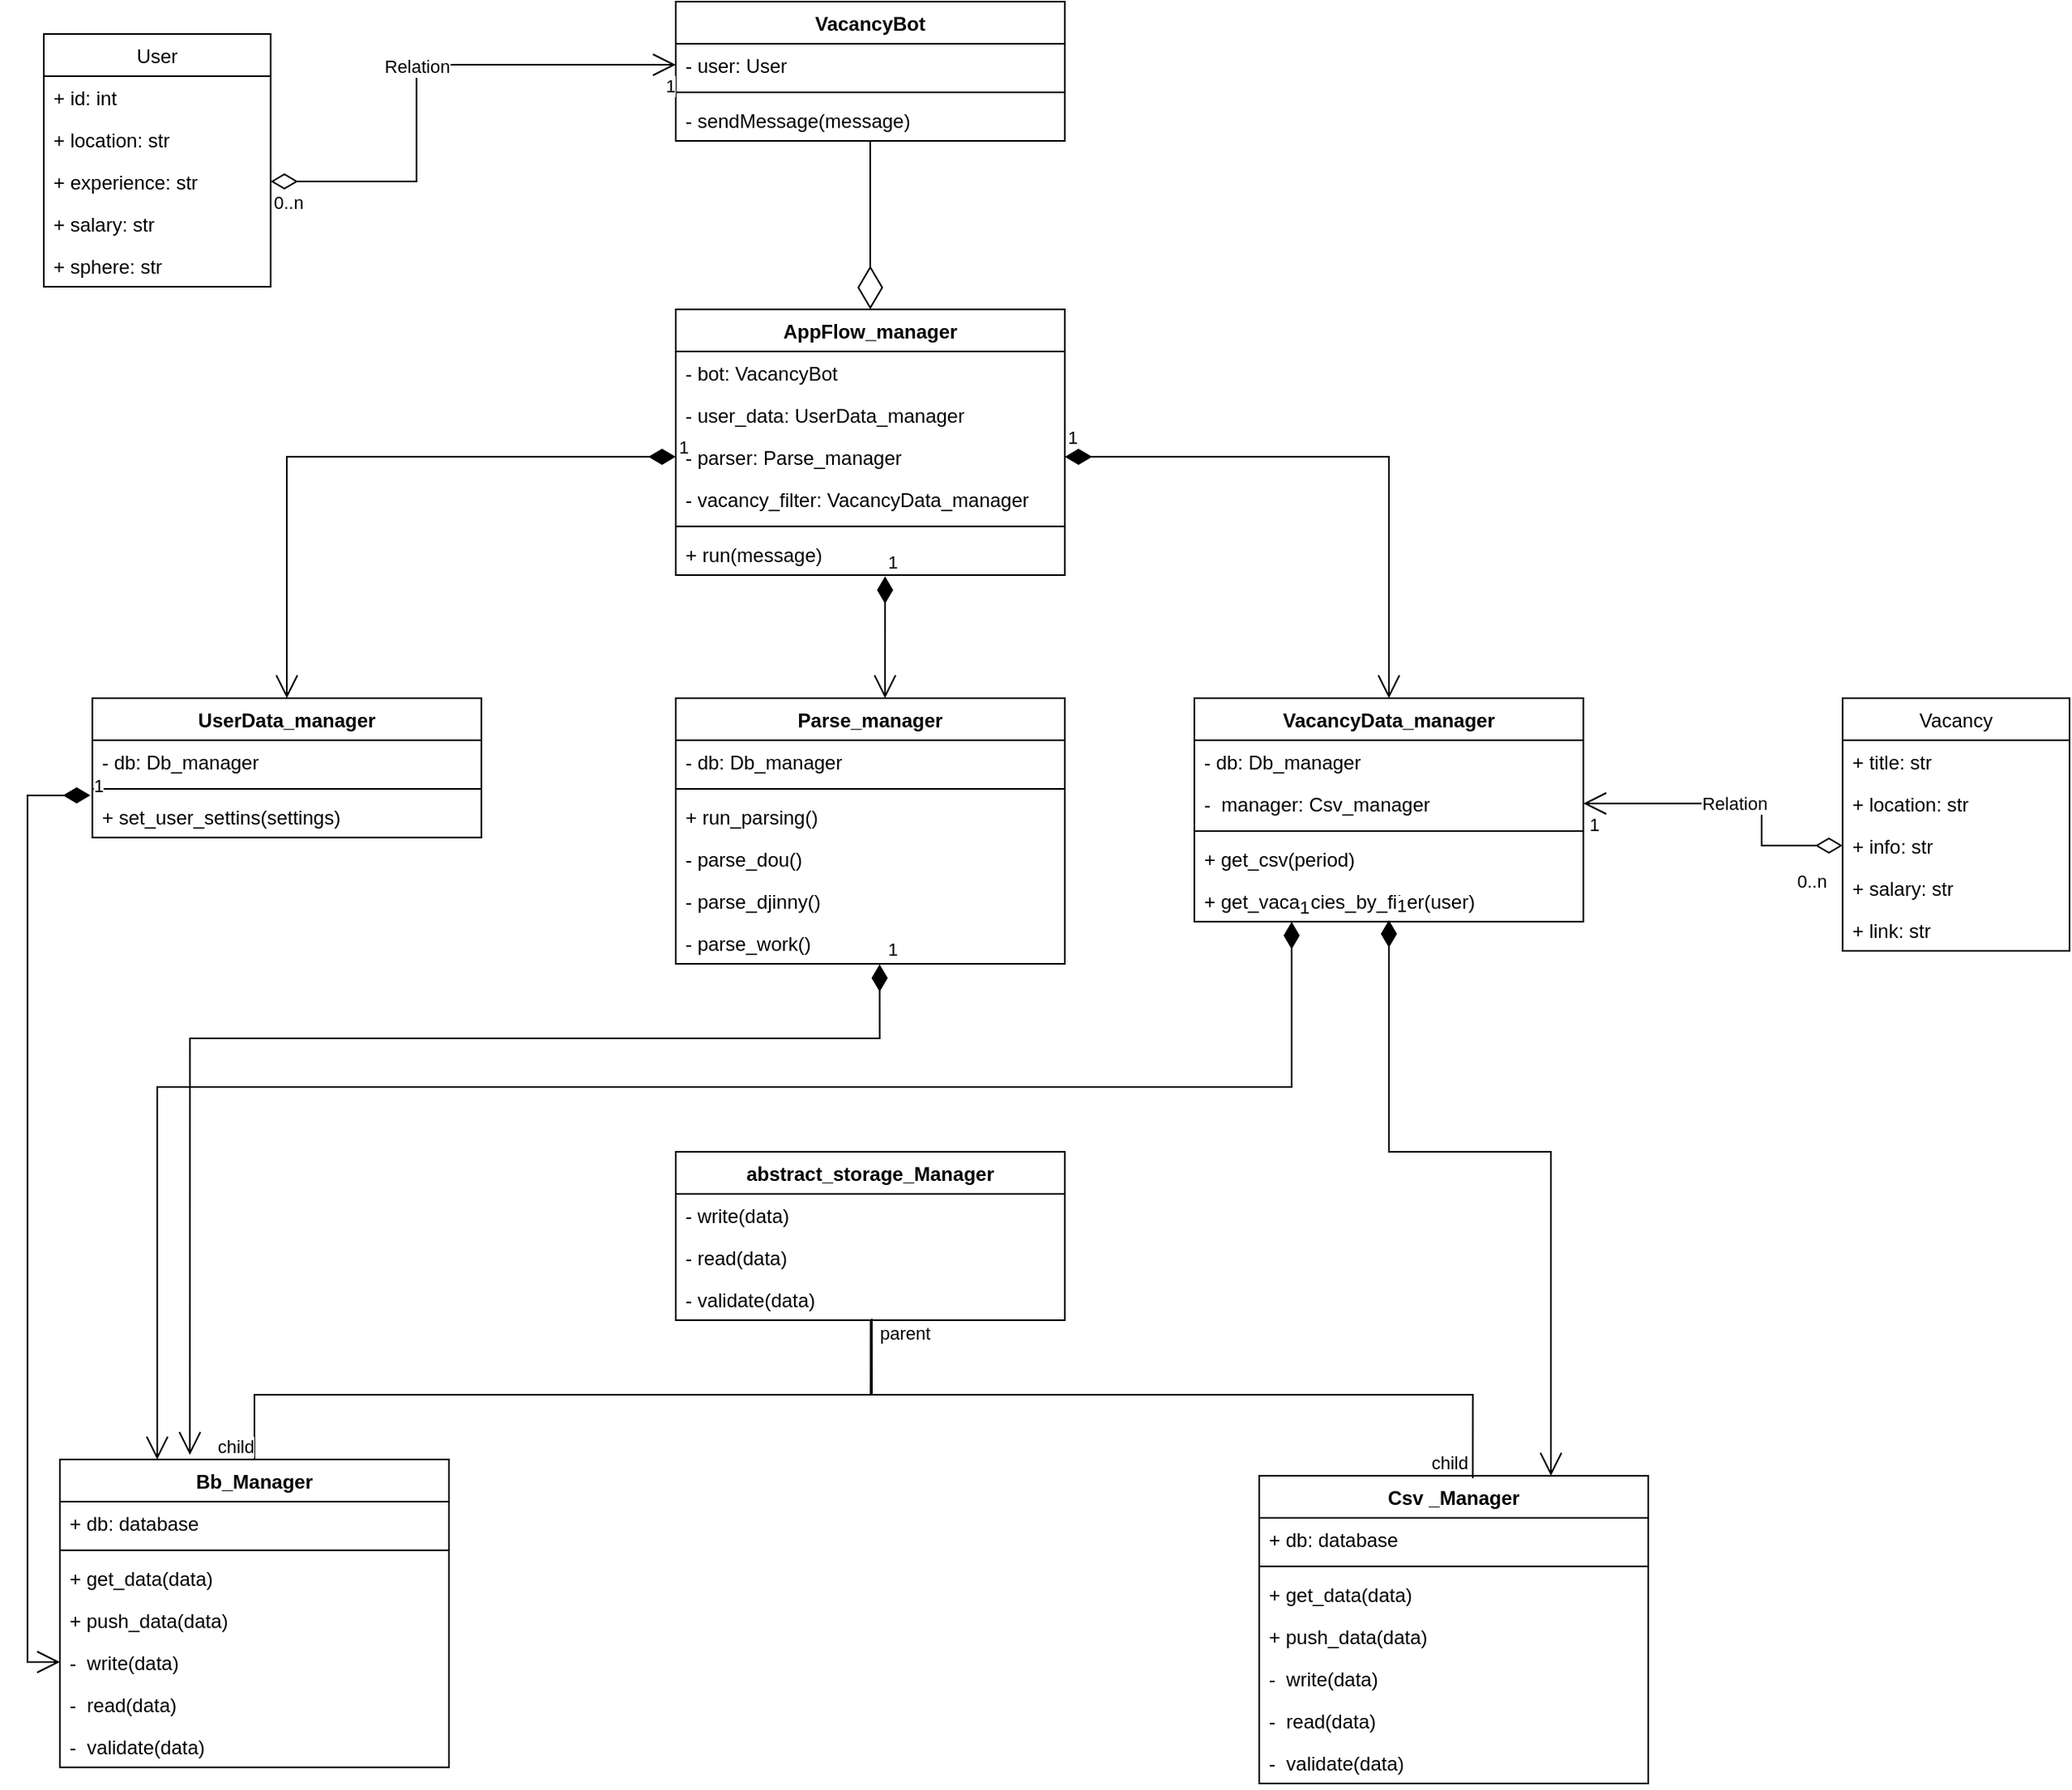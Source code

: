 <mxfile version="16.0.2" type="device"><diagram id="bPilOv5FMMAtIvEvv-Nz" name="Page-1"><mxGraphModel dx="1917" dy="1250" grid="1" gridSize="10" guides="1" tooltips="1" connect="1" arrows="1" fold="1" page="0" pageScale="1" pageWidth="850" pageHeight="1100" math="0" shadow="0"><root><mxCell id="0"/><mxCell id="1" parent="0"/><mxCell id="SyYwVAlzLbMXU-emxfK7-1" value="Vacancy" style="swimlane;fontStyle=0;childLayout=stackLayout;horizontal=1;startSize=26;fillColor=none;horizontalStack=0;resizeParent=1;resizeParentMax=0;resizeLast=0;collapsible=1;marginBottom=0;" parent="1" vertex="1"><mxGeometry x="1440" y="640" width="140" height="156" as="geometry"/></mxCell><mxCell id="SyYwVAlzLbMXU-emxfK7-2" value="+ title: str" style="text;strokeColor=none;fillColor=none;align=left;verticalAlign=top;spacingLeft=4;spacingRight=4;overflow=hidden;rotatable=0;points=[[0,0.5],[1,0.5]];portConstraint=eastwest;" parent="SyYwVAlzLbMXU-emxfK7-1" vertex="1"><mxGeometry y="26" width="140" height="26" as="geometry"/></mxCell><mxCell id="SyYwVAlzLbMXU-emxfK7-3" value="+ location: str" style="text;strokeColor=none;fillColor=none;align=left;verticalAlign=top;spacingLeft=4;spacingRight=4;overflow=hidden;rotatable=0;points=[[0,0.5],[1,0.5]];portConstraint=eastwest;" parent="SyYwVAlzLbMXU-emxfK7-1" vertex="1"><mxGeometry y="52" width="140" height="26" as="geometry"/></mxCell><mxCell id="SyYwVAlzLbMXU-emxfK7-4" value="+ info: str" style="text;strokeColor=none;fillColor=none;align=left;verticalAlign=top;spacingLeft=4;spacingRight=4;overflow=hidden;rotatable=0;points=[[0,0.5],[1,0.5]];portConstraint=eastwest;" parent="SyYwVAlzLbMXU-emxfK7-1" vertex="1"><mxGeometry y="78" width="140" height="26" as="geometry"/></mxCell><mxCell id="SyYwVAlzLbMXU-emxfK7-5" value="+ salary: str" style="text;strokeColor=none;fillColor=none;align=left;verticalAlign=top;spacingLeft=4;spacingRight=4;overflow=hidden;rotatable=0;points=[[0,0.5],[1,0.5]];portConstraint=eastwest;" parent="SyYwVAlzLbMXU-emxfK7-1" vertex="1"><mxGeometry y="104" width="140" height="26" as="geometry"/></mxCell><mxCell id="SyYwVAlzLbMXU-emxfK7-6" value="+ link: str" style="text;strokeColor=none;fillColor=none;align=left;verticalAlign=top;spacingLeft=4;spacingRight=4;overflow=hidden;rotatable=0;points=[[0,0.5],[1,0.5]];portConstraint=eastwest;" parent="SyYwVAlzLbMXU-emxfK7-1" vertex="1"><mxGeometry y="130" width="140" height="26" as="geometry"/></mxCell><mxCell id="SyYwVAlzLbMXU-emxfK7-7" value="User" style="swimlane;fontStyle=0;childLayout=stackLayout;horizontal=1;startSize=26;fillColor=none;horizontalStack=0;resizeParent=1;resizeParentMax=0;resizeLast=0;collapsible=1;marginBottom=0;" parent="1" vertex="1"><mxGeometry x="330" y="230" width="140" height="156" as="geometry"/></mxCell><mxCell id="SyYwVAlzLbMXU-emxfK7-8" value="+ id: int" style="text;strokeColor=none;fillColor=none;align=left;verticalAlign=top;spacingLeft=4;spacingRight=4;overflow=hidden;rotatable=0;points=[[0,0.5],[1,0.5]];portConstraint=eastwest;" parent="SyYwVAlzLbMXU-emxfK7-7" vertex="1"><mxGeometry y="26" width="140" height="26" as="geometry"/></mxCell><mxCell id="SyYwVAlzLbMXU-emxfK7-9" value="+ location: str" style="text;strokeColor=none;fillColor=none;align=left;verticalAlign=top;spacingLeft=4;spacingRight=4;overflow=hidden;rotatable=0;points=[[0,0.5],[1,0.5]];portConstraint=eastwest;" parent="SyYwVAlzLbMXU-emxfK7-7" vertex="1"><mxGeometry y="52" width="140" height="26" as="geometry"/></mxCell><mxCell id="SyYwVAlzLbMXU-emxfK7-10" value="+ experience: str" style="text;strokeColor=none;fillColor=none;align=left;verticalAlign=top;spacingLeft=4;spacingRight=4;overflow=hidden;rotatable=0;points=[[0,0.5],[1,0.5]];portConstraint=eastwest;" parent="SyYwVAlzLbMXU-emxfK7-7" vertex="1"><mxGeometry y="78" width="140" height="26" as="geometry"/></mxCell><mxCell id="SyYwVAlzLbMXU-emxfK7-11" value="+ salary: str" style="text;strokeColor=none;fillColor=none;align=left;verticalAlign=top;spacingLeft=4;spacingRight=4;overflow=hidden;rotatable=0;points=[[0,0.5],[1,0.5]];portConstraint=eastwest;" parent="SyYwVAlzLbMXU-emxfK7-7" vertex="1"><mxGeometry y="104" width="140" height="26" as="geometry"/></mxCell><mxCell id="SyYwVAlzLbMXU-emxfK7-12" value="+ sphere: str" style="text;strokeColor=none;fillColor=none;align=left;verticalAlign=top;spacingLeft=4;spacingRight=4;overflow=hidden;rotatable=0;points=[[0,0.5],[1,0.5]];portConstraint=eastwest;" parent="SyYwVAlzLbMXU-emxfK7-7" vertex="1"><mxGeometry y="130" width="140" height="26" as="geometry"/></mxCell><mxCell id="SyYwVAlzLbMXU-emxfK7-14" value="VacancyBot" style="swimlane;fontStyle=1;align=center;verticalAlign=top;childLayout=stackLayout;horizontal=1;startSize=26;horizontalStack=0;resizeParent=1;resizeParentMax=0;resizeLast=0;collapsible=1;marginBottom=0;" parent="1" vertex="1"><mxGeometry x="720" y="210" width="240" height="86" as="geometry"/></mxCell><mxCell id="SyYwVAlzLbMXU-emxfK7-15" value="- user: User" style="text;strokeColor=none;fillColor=none;align=left;verticalAlign=top;spacingLeft=4;spacingRight=4;overflow=hidden;rotatable=0;points=[[0,0.5],[1,0.5]];portConstraint=eastwest;" parent="SyYwVAlzLbMXU-emxfK7-14" vertex="1"><mxGeometry y="26" width="240" height="26" as="geometry"/></mxCell><mxCell id="SyYwVAlzLbMXU-emxfK7-16" value="" style="line;strokeWidth=1;fillColor=none;align=left;verticalAlign=middle;spacingTop=-1;spacingLeft=3;spacingRight=3;rotatable=0;labelPosition=right;points=[];portConstraint=eastwest;" parent="SyYwVAlzLbMXU-emxfK7-14" vertex="1"><mxGeometry y="52" width="240" height="8" as="geometry"/></mxCell><mxCell id="SyYwVAlzLbMXU-emxfK7-17" value="- sendMessage(message)" style="text;strokeColor=none;fillColor=none;align=left;verticalAlign=top;spacingLeft=4;spacingRight=4;overflow=hidden;rotatable=0;points=[[0,0.5],[1,0.5]];portConstraint=eastwest;" parent="SyYwVAlzLbMXU-emxfK7-14" vertex="1"><mxGeometry y="60" width="240" height="26" as="geometry"/></mxCell><mxCell id="SyYwVAlzLbMXU-emxfK7-18" value="AppFlow_manager" style="swimlane;fontStyle=1;align=center;verticalAlign=top;childLayout=stackLayout;horizontal=1;startSize=26;horizontalStack=0;resizeParent=1;resizeParentMax=0;resizeLast=0;collapsible=1;marginBottom=0;" parent="1" vertex="1"><mxGeometry x="720" y="400" width="240" height="164" as="geometry"/></mxCell><mxCell id="SyYwVAlzLbMXU-emxfK7-19" value="- bot: VacancyBot&#10;" style="text;strokeColor=none;fillColor=none;align=left;verticalAlign=top;spacingLeft=4;spacingRight=4;overflow=hidden;rotatable=0;points=[[0,0.5],[1,0.5]];portConstraint=eastwest;" parent="SyYwVAlzLbMXU-emxfK7-18" vertex="1"><mxGeometry y="26" width="240" height="26" as="geometry"/></mxCell><mxCell id="SyYwVAlzLbMXU-emxfK7-26" value="- user_data: UserData_manager&#10;" style="text;strokeColor=none;fillColor=none;align=left;verticalAlign=top;spacingLeft=4;spacingRight=4;overflow=hidden;rotatable=0;points=[[0,0.5],[1,0.5]];portConstraint=eastwest;" parent="SyYwVAlzLbMXU-emxfK7-18" vertex="1"><mxGeometry y="52" width="240" height="26" as="geometry"/></mxCell><mxCell id="SyYwVAlzLbMXU-emxfK7-28" value="- parser: Parse_manager&#10;" style="text;strokeColor=none;fillColor=none;align=left;verticalAlign=top;spacingLeft=4;spacingRight=4;overflow=hidden;rotatable=0;points=[[0,0.5],[1,0.5]];portConstraint=eastwest;" parent="SyYwVAlzLbMXU-emxfK7-18" vertex="1"><mxGeometry y="78" width="240" height="26" as="geometry"/></mxCell><mxCell id="SyYwVAlzLbMXU-emxfK7-27" value="- vacancy_filter: VacancyData_manager&#10;" style="text;strokeColor=none;fillColor=none;align=left;verticalAlign=top;spacingLeft=4;spacingRight=4;overflow=hidden;rotatable=0;points=[[0,0.5],[1,0.5]];portConstraint=eastwest;" parent="SyYwVAlzLbMXU-emxfK7-18" vertex="1"><mxGeometry y="104" width="240" height="26" as="geometry"/></mxCell><mxCell id="SyYwVAlzLbMXU-emxfK7-20" value="" style="line;strokeWidth=1;fillColor=none;align=left;verticalAlign=middle;spacingTop=-1;spacingLeft=3;spacingRight=3;rotatable=0;labelPosition=right;points=[];portConstraint=eastwest;" parent="SyYwVAlzLbMXU-emxfK7-18" vertex="1"><mxGeometry y="130" width="240" height="8" as="geometry"/></mxCell><mxCell id="SyYwVAlzLbMXU-emxfK7-21" value="+ run(message)" style="text;strokeColor=none;fillColor=none;align=left;verticalAlign=top;spacingLeft=4;spacingRight=4;overflow=hidden;rotatable=0;points=[[0,0.5],[1,0.5]];portConstraint=eastwest;" parent="SyYwVAlzLbMXU-emxfK7-18" vertex="1"><mxGeometry y="138" width="240" height="26" as="geometry"/></mxCell><mxCell id="SyYwVAlzLbMXU-emxfK7-29" value="UserData_manager" style="swimlane;fontStyle=1;align=center;verticalAlign=top;childLayout=stackLayout;horizontal=1;startSize=26;horizontalStack=0;resizeParent=1;resizeParentMax=0;resizeLast=0;collapsible=1;marginBottom=0;" parent="1" vertex="1"><mxGeometry x="360" y="640" width="240" height="86" as="geometry"/></mxCell><mxCell id="SyYwVAlzLbMXU-emxfK7-30" value="- db: Db_manager&#10;" style="text;strokeColor=none;fillColor=none;align=left;verticalAlign=top;spacingLeft=4;spacingRight=4;overflow=hidden;rotatable=0;points=[[0,0.5],[1,0.5]];portConstraint=eastwest;" parent="SyYwVAlzLbMXU-emxfK7-29" vertex="1"><mxGeometry y="26" width="240" height="26" as="geometry"/></mxCell><mxCell id="SyYwVAlzLbMXU-emxfK7-34" value="" style="line;strokeWidth=1;fillColor=none;align=left;verticalAlign=middle;spacingTop=-1;spacingLeft=3;spacingRight=3;rotatable=0;labelPosition=right;points=[];portConstraint=eastwest;" parent="SyYwVAlzLbMXU-emxfK7-29" vertex="1"><mxGeometry y="52" width="240" height="8" as="geometry"/></mxCell><mxCell id="SyYwVAlzLbMXU-emxfK7-35" value="+ set_user_settins(settings)" style="text;strokeColor=none;fillColor=none;align=left;verticalAlign=top;spacingLeft=4;spacingRight=4;overflow=hidden;rotatable=0;points=[[0,0.5],[1,0.5]];portConstraint=eastwest;" parent="SyYwVAlzLbMXU-emxfK7-29" vertex="1"><mxGeometry y="60" width="240" height="26" as="geometry"/></mxCell><mxCell id="SyYwVAlzLbMXU-emxfK7-36" value="Parse_manager" style="swimlane;fontStyle=1;align=center;verticalAlign=top;childLayout=stackLayout;horizontal=1;startSize=26;horizontalStack=0;resizeParent=1;resizeParentMax=0;resizeLast=0;collapsible=1;marginBottom=0;" parent="1" vertex="1"><mxGeometry x="720" y="640" width="240" height="164" as="geometry"/></mxCell><mxCell id="SyYwVAlzLbMXU-emxfK7-92" value="- db: Db_manager&#10;" style="text;strokeColor=none;fillColor=none;align=left;verticalAlign=top;spacingLeft=4;spacingRight=4;overflow=hidden;rotatable=0;points=[[0,0.5],[1,0.5]];portConstraint=eastwest;" parent="SyYwVAlzLbMXU-emxfK7-36" vertex="1"><mxGeometry y="26" width="240" height="26" as="geometry"/></mxCell><mxCell id="SyYwVAlzLbMXU-emxfK7-41" value="" style="line;strokeWidth=1;fillColor=none;align=left;verticalAlign=middle;spacingTop=-1;spacingLeft=3;spacingRight=3;rotatable=0;labelPosition=right;points=[];portConstraint=eastwest;" parent="SyYwVAlzLbMXU-emxfK7-36" vertex="1"><mxGeometry y="52" width="240" height="8" as="geometry"/></mxCell><mxCell id="SyYwVAlzLbMXU-emxfK7-91" value="+ run_parsing()" style="text;strokeColor=none;fillColor=none;align=left;verticalAlign=top;spacingLeft=4;spacingRight=4;overflow=hidden;rotatable=0;points=[[0,0.5],[1,0.5]];portConstraint=eastwest;" parent="SyYwVAlzLbMXU-emxfK7-36" vertex="1"><mxGeometry y="60" width="240" height="26" as="geometry"/></mxCell><mxCell id="SyYwVAlzLbMXU-emxfK7-42" value="- parse_dou()" style="text;strokeColor=none;fillColor=none;align=left;verticalAlign=top;spacingLeft=4;spacingRight=4;overflow=hidden;rotatable=0;points=[[0,0.5],[1,0.5]];portConstraint=eastwest;" parent="SyYwVAlzLbMXU-emxfK7-36" vertex="1"><mxGeometry y="86" width="240" height="26" as="geometry"/></mxCell><mxCell id="SyYwVAlzLbMXU-emxfK7-83" value="- parse_djinny()" style="text;strokeColor=none;fillColor=none;align=left;verticalAlign=top;spacingLeft=4;spacingRight=4;overflow=hidden;rotatable=0;points=[[0,0.5],[1,0.5]];portConstraint=eastwest;" parent="SyYwVAlzLbMXU-emxfK7-36" vertex="1"><mxGeometry y="112" width="240" height="26" as="geometry"/></mxCell><mxCell id="SyYwVAlzLbMXU-emxfK7-82" value="- parse_work()" style="text;strokeColor=none;fillColor=none;align=left;verticalAlign=top;spacingLeft=4;spacingRight=4;overflow=hidden;rotatable=0;points=[[0,0.5],[1,0.5]];portConstraint=eastwest;" parent="SyYwVAlzLbMXU-emxfK7-36" vertex="1"><mxGeometry y="138" width="240" height="26" as="geometry"/></mxCell><mxCell id="SyYwVAlzLbMXU-emxfK7-50" value="VacancyData_manager" style="swimlane;fontStyle=1;align=center;verticalAlign=top;childLayout=stackLayout;horizontal=1;startSize=26;horizontalStack=0;resizeParent=1;resizeParentMax=0;resizeLast=0;collapsible=1;marginBottom=0;" parent="1" vertex="1"><mxGeometry x="1040" y="640" width="240" height="138" as="geometry"/></mxCell><mxCell id="SyYwVAlzLbMXU-emxfK7-84" value="- db: Db_manager&#10;" style="text;strokeColor=none;fillColor=none;align=left;verticalAlign=top;spacingLeft=4;spacingRight=4;overflow=hidden;rotatable=0;points=[[0,0.5],[1,0.5]];portConstraint=eastwest;" parent="SyYwVAlzLbMXU-emxfK7-50" vertex="1"><mxGeometry y="26" width="240" height="26" as="geometry"/></mxCell><mxCell id="SyYwVAlzLbMXU-emxfK7-86" value="-  manager: Csv_manager&#10;" style="text;strokeColor=none;fillColor=none;align=left;verticalAlign=top;spacingLeft=4;spacingRight=4;overflow=hidden;rotatable=0;points=[[0,0.5],[1,0.5]];portConstraint=eastwest;" parent="SyYwVAlzLbMXU-emxfK7-50" vertex="1"><mxGeometry y="52" width="240" height="26" as="geometry"/></mxCell><mxCell id="SyYwVAlzLbMXU-emxfK7-55" value="" style="line;strokeWidth=1;fillColor=none;align=left;verticalAlign=middle;spacingTop=-1;spacingLeft=3;spacingRight=3;rotatable=0;labelPosition=right;points=[];portConstraint=eastwest;" parent="SyYwVAlzLbMXU-emxfK7-50" vertex="1"><mxGeometry y="78" width="240" height="8" as="geometry"/></mxCell><mxCell id="SyYwVAlzLbMXU-emxfK7-56" value="+ get_csv(period)" style="text;strokeColor=none;fillColor=none;align=left;verticalAlign=top;spacingLeft=4;spacingRight=4;overflow=hidden;rotatable=0;points=[[0,0.5],[1,0.5]];portConstraint=eastwest;" parent="SyYwVAlzLbMXU-emxfK7-50" vertex="1"><mxGeometry y="86" width="240" height="26" as="geometry"/></mxCell><mxCell id="SyYwVAlzLbMXU-emxfK7-85" value="+ get_vacancies_by_filter(user)" style="text;strokeColor=none;fillColor=none;align=left;verticalAlign=top;spacingLeft=4;spacingRight=4;overflow=hidden;rotatable=0;points=[[0,0.5],[1,0.5]];portConstraint=eastwest;" parent="SyYwVAlzLbMXU-emxfK7-50" vertex="1"><mxGeometry y="112" width="240" height="26" as="geometry"/></mxCell><mxCell id="SyYwVAlzLbMXU-emxfK7-57" value="abstract_storage_Manager" style="swimlane;fontStyle=1;align=center;verticalAlign=top;childLayout=stackLayout;horizontal=1;startSize=26;horizontalStack=0;resizeParent=1;resizeParentMax=0;resizeLast=0;collapsible=1;marginBottom=0;" parent="1" vertex="1"><mxGeometry x="720" y="920" width="240" height="104" as="geometry"/></mxCell><mxCell id="SyYwVAlzLbMXU-emxfK7-63" value="- write(data)&#10;" style="text;strokeColor=none;fillColor=none;align=left;verticalAlign=top;spacingLeft=4;spacingRight=4;overflow=hidden;rotatable=0;points=[[0,0.5],[1,0.5]];portConstraint=eastwest;" parent="SyYwVAlzLbMXU-emxfK7-57" vertex="1"><mxGeometry y="26" width="240" height="26" as="geometry"/></mxCell><mxCell id="SyYwVAlzLbMXU-emxfK7-65" value="- read(data)&#10;" style="text;strokeColor=none;fillColor=none;align=left;verticalAlign=top;spacingLeft=4;spacingRight=4;overflow=hidden;rotatable=0;points=[[0,0.5],[1,0.5]];portConstraint=eastwest;" parent="SyYwVAlzLbMXU-emxfK7-57" vertex="1"><mxGeometry y="52" width="240" height="26" as="geometry"/></mxCell><mxCell id="SyYwVAlzLbMXU-emxfK7-64" value="- validate(data)&#10;" style="text;strokeColor=none;fillColor=none;align=left;verticalAlign=top;spacingLeft=4;spacingRight=4;overflow=hidden;rotatable=0;points=[[0,0.5],[1,0.5]];portConstraint=eastwest;" parent="SyYwVAlzLbMXU-emxfK7-57" vertex="1"><mxGeometry y="78" width="240" height="26" as="geometry"/></mxCell><mxCell id="SyYwVAlzLbMXU-emxfK7-66" value="Вb_Manager" style="swimlane;fontStyle=1;align=center;verticalAlign=top;childLayout=stackLayout;horizontal=1;startSize=26;horizontalStack=0;resizeParent=1;resizeParentMax=0;resizeLast=0;collapsible=1;marginBottom=0;" parent="1" vertex="1"><mxGeometry x="340" y="1110" width="240" height="190" as="geometry"/></mxCell><mxCell id="SyYwVAlzLbMXU-emxfK7-67" value="+ db: database&#10;" style="text;strokeColor=none;fillColor=none;align=left;verticalAlign=top;spacingLeft=4;spacingRight=4;overflow=hidden;rotatable=0;points=[[0,0.5],[1,0.5]];portConstraint=eastwest;" parent="SyYwVAlzLbMXU-emxfK7-66" vertex="1"><mxGeometry y="26" width="240" height="26" as="geometry"/></mxCell><mxCell id="SyYwVAlzLbMXU-emxfK7-68" value="" style="line;strokeWidth=1;fillColor=none;align=left;verticalAlign=middle;spacingTop=-1;spacingLeft=3;spacingRight=3;rotatable=0;labelPosition=right;points=[];portConstraint=eastwest;" parent="SyYwVAlzLbMXU-emxfK7-66" vertex="1"><mxGeometry y="52" width="240" height="8" as="geometry"/></mxCell><mxCell id="SyYwVAlzLbMXU-emxfK7-72" value="+ get_data(data)&#10;" style="text;strokeColor=none;fillColor=none;align=left;verticalAlign=top;spacingLeft=4;spacingRight=4;overflow=hidden;rotatable=0;points=[[0,0.5],[1,0.5]];portConstraint=eastwest;" parent="SyYwVAlzLbMXU-emxfK7-66" vertex="1"><mxGeometry y="60" width="240" height="26" as="geometry"/></mxCell><mxCell id="SyYwVAlzLbMXU-emxfK7-73" value="+ push_data(data)&#10;" style="text;strokeColor=none;fillColor=none;align=left;verticalAlign=top;spacingLeft=4;spacingRight=4;overflow=hidden;rotatable=0;points=[[0,0.5],[1,0.5]];portConstraint=eastwest;" parent="SyYwVAlzLbMXU-emxfK7-66" vertex="1"><mxGeometry y="86" width="240" height="26" as="geometry"/></mxCell><mxCell id="SyYwVAlzLbMXU-emxfK7-69" value="-  write(data)&#10;" style="text;strokeColor=none;fillColor=none;align=left;verticalAlign=top;spacingLeft=4;spacingRight=4;overflow=hidden;rotatable=0;points=[[0,0.5],[1,0.5]];portConstraint=eastwest;" parent="SyYwVAlzLbMXU-emxfK7-66" vertex="1"><mxGeometry y="112" width="240" height="26" as="geometry"/></mxCell><mxCell id="SyYwVAlzLbMXU-emxfK7-70" value="-  read(data)&#10;" style="text;strokeColor=none;fillColor=none;align=left;verticalAlign=top;spacingLeft=4;spacingRight=4;overflow=hidden;rotatable=0;points=[[0,0.5],[1,0.5]];portConstraint=eastwest;" parent="SyYwVAlzLbMXU-emxfK7-66" vertex="1"><mxGeometry y="138" width="240" height="26" as="geometry"/></mxCell><mxCell id="SyYwVAlzLbMXU-emxfK7-71" value="-  validate(data)&#10;" style="text;strokeColor=none;fillColor=none;align=left;verticalAlign=top;spacingLeft=4;spacingRight=4;overflow=hidden;rotatable=0;points=[[0,0.5],[1,0.5]];portConstraint=eastwest;" parent="SyYwVAlzLbMXU-emxfK7-66" vertex="1"><mxGeometry y="164" width="240" height="26" as="geometry"/></mxCell><mxCell id="SyYwVAlzLbMXU-emxfK7-74" value="Csv _Manager" style="swimlane;fontStyle=1;align=center;verticalAlign=top;childLayout=stackLayout;horizontal=1;startSize=26;horizontalStack=0;resizeParent=1;resizeParentMax=0;resizeLast=0;collapsible=1;marginBottom=0;" parent="1" vertex="1"><mxGeometry x="1080" y="1120" width="240" height="190" as="geometry"/></mxCell><mxCell id="SyYwVAlzLbMXU-emxfK7-75" value="+ db: database&#10;" style="text;strokeColor=none;fillColor=none;align=left;verticalAlign=top;spacingLeft=4;spacingRight=4;overflow=hidden;rotatable=0;points=[[0,0.5],[1,0.5]];portConstraint=eastwest;" parent="SyYwVAlzLbMXU-emxfK7-74" vertex="1"><mxGeometry y="26" width="240" height="26" as="geometry"/></mxCell><mxCell id="SyYwVAlzLbMXU-emxfK7-76" value="" style="line;strokeWidth=1;fillColor=none;align=left;verticalAlign=middle;spacingTop=-1;spacingLeft=3;spacingRight=3;rotatable=0;labelPosition=right;points=[];portConstraint=eastwest;" parent="SyYwVAlzLbMXU-emxfK7-74" vertex="1"><mxGeometry y="52" width="240" height="8" as="geometry"/></mxCell><mxCell id="SyYwVAlzLbMXU-emxfK7-77" value="+ get_data(data)&#10;" style="text;strokeColor=none;fillColor=none;align=left;verticalAlign=top;spacingLeft=4;spacingRight=4;overflow=hidden;rotatable=0;points=[[0,0.5],[1,0.5]];portConstraint=eastwest;" parent="SyYwVAlzLbMXU-emxfK7-74" vertex="1"><mxGeometry y="60" width="240" height="26" as="geometry"/></mxCell><mxCell id="SyYwVAlzLbMXU-emxfK7-78" value="+ push_data(data)&#10;" style="text;strokeColor=none;fillColor=none;align=left;verticalAlign=top;spacingLeft=4;spacingRight=4;overflow=hidden;rotatable=0;points=[[0,0.5],[1,0.5]];portConstraint=eastwest;" parent="SyYwVAlzLbMXU-emxfK7-74" vertex="1"><mxGeometry y="86" width="240" height="26" as="geometry"/></mxCell><mxCell id="SyYwVAlzLbMXU-emxfK7-79" value="-  write(data)&#10;" style="text;strokeColor=none;fillColor=none;align=left;verticalAlign=top;spacingLeft=4;spacingRight=4;overflow=hidden;rotatable=0;points=[[0,0.5],[1,0.5]];portConstraint=eastwest;" parent="SyYwVAlzLbMXU-emxfK7-74" vertex="1"><mxGeometry y="112" width="240" height="26" as="geometry"/></mxCell><mxCell id="SyYwVAlzLbMXU-emxfK7-80" value="-  read(data)&#10;" style="text;strokeColor=none;fillColor=none;align=left;verticalAlign=top;spacingLeft=4;spacingRight=4;overflow=hidden;rotatable=0;points=[[0,0.5],[1,0.5]];portConstraint=eastwest;" parent="SyYwVAlzLbMXU-emxfK7-74" vertex="1"><mxGeometry y="138" width="240" height="26" as="geometry"/></mxCell><mxCell id="SyYwVAlzLbMXU-emxfK7-81" value="-  validate(data)&#10;" style="text;strokeColor=none;fillColor=none;align=left;verticalAlign=top;spacingLeft=4;spacingRight=4;overflow=hidden;rotatable=0;points=[[0,0.5],[1,0.5]];portConstraint=eastwest;" parent="SyYwVAlzLbMXU-emxfK7-74" vertex="1"><mxGeometry y="164" width="240" height="26" as="geometry"/></mxCell><mxCell id="SyYwVAlzLbMXU-emxfK7-93" value="" style="endArrow=none;html=1;edgeStyle=orthogonalEdgeStyle;rounded=0;exitX=0.504;exitY=0.966;exitDx=0;exitDy=0;exitPerimeter=0;entryX=0.549;entryY=0.008;entryDx=0;entryDy=0;entryPerimeter=0;" parent="1" source="SyYwVAlzLbMXU-emxfK7-64" target="SyYwVAlzLbMXU-emxfK7-74" edge="1"><mxGeometry relative="1" as="geometry"><mxPoint x="760" y="570" as="sourcePoint"/><mxPoint x="920" y="570" as="targetPoint"/><Array as="points"><mxPoint x="841" y="1070"/><mxPoint x="1212" y="1070"/></Array></mxGeometry></mxCell><mxCell id="SyYwVAlzLbMXU-emxfK7-94" value="parent" style="edgeLabel;resizable=0;html=1;align=left;verticalAlign=bottom;" parent="SyYwVAlzLbMXU-emxfK7-93" connectable="0" vertex="1"><mxGeometry x="-1" relative="1" as="geometry"><mxPoint x="3" y="17" as="offset"/></mxGeometry></mxCell><mxCell id="SyYwVAlzLbMXU-emxfK7-95" value="child" style="edgeLabel;resizable=0;html=1;align=right;verticalAlign=bottom;" parent="SyYwVAlzLbMXU-emxfK7-93" connectable="0" vertex="1"><mxGeometry x="1" relative="1" as="geometry"><mxPoint x="-2" y="-1" as="offset"/></mxGeometry></mxCell><mxCell id="SyYwVAlzLbMXU-emxfK7-96" value="" style="endArrow=none;html=1;edgeStyle=orthogonalEdgeStyle;rounded=0;entryX=0.5;entryY=0;entryDx=0;entryDy=0;exitX=0.501;exitY=1.011;exitDx=0;exitDy=0;exitPerimeter=0;" parent="1" source="SyYwVAlzLbMXU-emxfK7-64" target="SyYwVAlzLbMXU-emxfK7-66" edge="1"><mxGeometry relative="1" as="geometry"><mxPoint x="860" y="1036" as="sourcePoint"/><mxPoint x="1221.76" y="1131.52" as="targetPoint"/><Array as="points"><mxPoint x="840" y="1070"/><mxPoint x="460" y="1070"/></Array></mxGeometry></mxCell><mxCell id="SyYwVAlzLbMXU-emxfK7-98" value="child" style="edgeLabel;resizable=0;html=1;align=right;verticalAlign=bottom;" parent="SyYwVAlzLbMXU-emxfK7-96" connectable="0" vertex="1"><mxGeometry x="1" relative="1" as="geometry"/></mxCell><mxCell id="SyYwVAlzLbMXU-emxfK7-100" value="1" style="endArrow=open;html=1;endSize=12;startArrow=diamondThin;startSize=14;startFill=1;edgeStyle=orthogonalEdgeStyle;align=left;verticalAlign=bottom;rounded=0;exitX=0.538;exitY=1.031;exitDx=0;exitDy=0;exitPerimeter=0;" parent="1" source="SyYwVAlzLbMXU-emxfK7-21" target="SyYwVAlzLbMXU-emxfK7-36" edge="1"><mxGeometry x="-1" relative="1" as="geometry"><mxPoint x="690" y="726" as="sourcePoint"/><mxPoint x="690" y="520" as="targetPoint"/><Array as="points"><mxPoint x="849" y="620"/><mxPoint x="849" y="620"/></Array><mxPoint as="offset"/></mxGeometry></mxCell><mxCell id="SyYwVAlzLbMXU-emxfK7-101" value="1" style="endArrow=open;html=1;endSize=12;startArrow=diamondThin;startSize=14;startFill=1;edgeStyle=orthogonalEdgeStyle;align=left;verticalAlign=bottom;rounded=0;entryX=0.5;entryY=0;entryDx=0;entryDy=0;exitX=1;exitY=0.5;exitDx=0;exitDy=0;" parent="1" source="SyYwVAlzLbMXU-emxfK7-28" target="SyYwVAlzLbMXU-emxfK7-50" edge="1"><mxGeometry x="-1" y="3" relative="1" as="geometry"><mxPoint x="760" y="590" as="sourcePoint"/><mxPoint x="1068" y="650.0" as="targetPoint"/><Array as="points"><mxPoint x="1160" y="491"/></Array></mxGeometry></mxCell><mxCell id="SyYwVAlzLbMXU-emxfK7-102" value="1" style="endArrow=open;html=1;endSize=12;startArrow=diamondThin;startSize=14;startFill=1;edgeStyle=orthogonalEdgeStyle;align=left;verticalAlign=bottom;rounded=0;entryX=0.5;entryY=0;entryDx=0;entryDy=0;exitX=0;exitY=0.5;exitDx=0;exitDy=0;" parent="1" source="SyYwVAlzLbMXU-emxfK7-28" target="SyYwVAlzLbMXU-emxfK7-29" edge="1"><mxGeometry x="-1" y="3" relative="1" as="geometry"><mxPoint x="420.0" y="509.996" as="sourcePoint"/><mxPoint x="733.04" y="585.19" as="targetPoint"/><Array as="points"><mxPoint x="480" y="491"/></Array></mxGeometry></mxCell><mxCell id="SyYwVAlzLbMXU-emxfK7-103" value="1" style="endArrow=open;html=1;endSize=12;startArrow=diamondThin;startSize=14;startFill=1;edgeStyle=orthogonalEdgeStyle;align=left;verticalAlign=bottom;rounded=0;exitX=0.5;exitY=0.962;exitDx=0;exitDy=0;exitPerimeter=0;" parent="1" source="SyYwVAlzLbMXU-emxfK7-85" edge="1"><mxGeometry x="-1" y="3" relative="1" as="geometry"><mxPoint x="890" y="819.996" as="sourcePoint"/><mxPoint x="1260" y="1120" as="targetPoint"/><Array as="points"><mxPoint x="1160" y="920"/><mxPoint x="1260" y="920"/><mxPoint x="1260" y="1120"/></Array></mxGeometry></mxCell><mxCell id="SyYwVAlzLbMXU-emxfK7-104" value="1" style="endArrow=open;html=1;endSize=12;startArrow=diamondThin;startSize=14;startFill=1;edgeStyle=orthogonalEdgeStyle;align=left;verticalAlign=bottom;rounded=0;entryX=0.25;entryY=0;entryDx=0;entryDy=0;exitX=0.5;exitY=0.962;exitDx=0;exitDy=0;exitPerimeter=0;" parent="1" target="SyYwVAlzLbMXU-emxfK7-66" edge="1"><mxGeometry x="-1" y="3" relative="1" as="geometry"><mxPoint x="1100" y="778.002" as="sourcePoint"/><mxPoint x="1080" y="1120.99" as="targetPoint"/><Array as="points"><mxPoint x="1100" y="880"/><mxPoint x="400" y="880"/></Array></mxGeometry></mxCell><mxCell id="SyYwVAlzLbMXU-emxfK7-105" value="Relation" style="endArrow=open;html=1;endSize=12;startArrow=diamondThin;startSize=14;startFill=0;edgeStyle=orthogonalEdgeStyle;rounded=0;entryX=0;entryY=0.5;entryDx=0;entryDy=0;exitX=1;exitY=0.5;exitDx=0;exitDy=0;" parent="1" source="SyYwVAlzLbMXU-emxfK7-10" target="SyYwVAlzLbMXU-emxfK7-15" edge="1"><mxGeometry relative="1" as="geometry"><mxPoint x="590" y="330" as="sourcePoint"/><mxPoint x="750" y="330" as="targetPoint"/><Array as="points"><mxPoint x="560" y="321"/><mxPoint x="560" y="249"/></Array></mxGeometry></mxCell><mxCell id="SyYwVAlzLbMXU-emxfK7-106" value="0..n" style="edgeLabel;resizable=0;html=1;align=left;verticalAlign=top;" parent="SyYwVAlzLbMXU-emxfK7-105" connectable="0" vertex="1"><mxGeometry x="-1" relative="1" as="geometry"/></mxCell><mxCell id="SyYwVAlzLbMXU-emxfK7-107" value="1" style="edgeLabel;resizable=0;html=1;align=right;verticalAlign=top;" parent="SyYwVAlzLbMXU-emxfK7-105" connectable="0" vertex="1"><mxGeometry x="1" relative="1" as="geometry"/></mxCell><mxCell id="SyYwVAlzLbMXU-emxfK7-108" value="" style="endArrow=diamondThin;endFill=0;endSize=24;html=1;rounded=0;entryX=0.5;entryY=0;entryDx=0;entryDy=0;" parent="1" source="SyYwVAlzLbMXU-emxfK7-17" target="SyYwVAlzLbMXU-emxfK7-18" edge="1"><mxGeometry width="160" relative="1" as="geometry"><mxPoint x="700" y="530" as="sourcePoint"/><mxPoint x="860" y="530" as="targetPoint"/><Array as="points"/></mxGeometry></mxCell><mxCell id="SyYwVAlzLbMXU-emxfK7-109" value="Relation" style="endArrow=open;html=1;endSize=12;startArrow=diamondThin;startSize=14;startFill=0;edgeStyle=orthogonalEdgeStyle;rounded=0;entryX=1;entryY=0.5;entryDx=0;entryDy=0;exitX=0;exitY=0.5;exitDx=0;exitDy=0;" parent="1" source="SyYwVAlzLbMXU-emxfK7-4" target="SyYwVAlzLbMXU-emxfK7-86" edge="1"><mxGeometry relative="1" as="geometry"><mxPoint x="1460" y="602" as="sourcePoint"/><mxPoint x="1695" y="550.0" as="targetPoint"/><Array as="points"><mxPoint x="1390" y="731"/><mxPoint x="1390" y="705"/></Array></mxGeometry></mxCell><mxCell id="SyYwVAlzLbMXU-emxfK7-110" value="0..n" style="edgeLabel;resizable=0;html=1;align=left;verticalAlign=top;" parent="SyYwVAlzLbMXU-emxfK7-109" connectable="0" vertex="1"><mxGeometry x="-1" relative="1" as="geometry"><mxPoint x="-30" y="9" as="offset"/></mxGeometry></mxCell><mxCell id="SyYwVAlzLbMXU-emxfK7-111" value="1" style="edgeLabel;resizable=0;html=1;align=right;verticalAlign=top;" parent="SyYwVAlzLbMXU-emxfK7-109" connectable="0" vertex="1"><mxGeometry x="1" relative="1" as="geometry"><mxPoint x="10" as="offset"/></mxGeometry></mxCell><mxCell id="KOfWtAJ9OfvLRt2UFa3i-1" value="1" style="endArrow=open;html=1;endSize=12;startArrow=diamondThin;startSize=14;startFill=1;edgeStyle=orthogonalEdgeStyle;align=left;verticalAlign=bottom;rounded=0;exitX=-0.005;exitY=0;exitDx=0;exitDy=0;exitPerimeter=0;entryX=0;entryY=0.5;entryDx=0;entryDy=0;" edge="1" parent="1" source="SyYwVAlzLbMXU-emxfK7-35" target="SyYwVAlzLbMXU-emxfK7-69"><mxGeometry x="-1" y="3" relative="1" as="geometry"><mxPoint x="960" y="670" as="sourcePoint"/><mxPoint x="1120" y="670" as="targetPoint"/><Array as="points"><mxPoint x="320" y="700"/><mxPoint x="320" y="1235"/></Array></mxGeometry></mxCell><mxCell id="KOfWtAJ9OfvLRt2UFa3i-2" value="1" style="endArrow=open;html=1;endSize=12;startArrow=diamondThin;startSize=14;startFill=1;edgeStyle=orthogonalEdgeStyle;align=left;verticalAlign=bottom;rounded=0;exitX=0.524;exitY=1.011;exitDx=0;exitDy=0;exitPerimeter=0;entryX=0.334;entryY=-0.015;entryDx=0;entryDy=0;entryPerimeter=0;" edge="1" parent="1" source="SyYwVAlzLbMXU-emxfK7-82" target="SyYwVAlzLbMXU-emxfK7-66"><mxGeometry x="-1" y="3" relative="1" as="geometry"><mxPoint x="960" y="670" as="sourcePoint"/><mxPoint x="413" y="1120" as="targetPoint"/><Array as="points"><mxPoint x="846" y="850"/><mxPoint x="420" y="850"/></Array></mxGeometry></mxCell></root></mxGraphModel></diagram></mxfile>